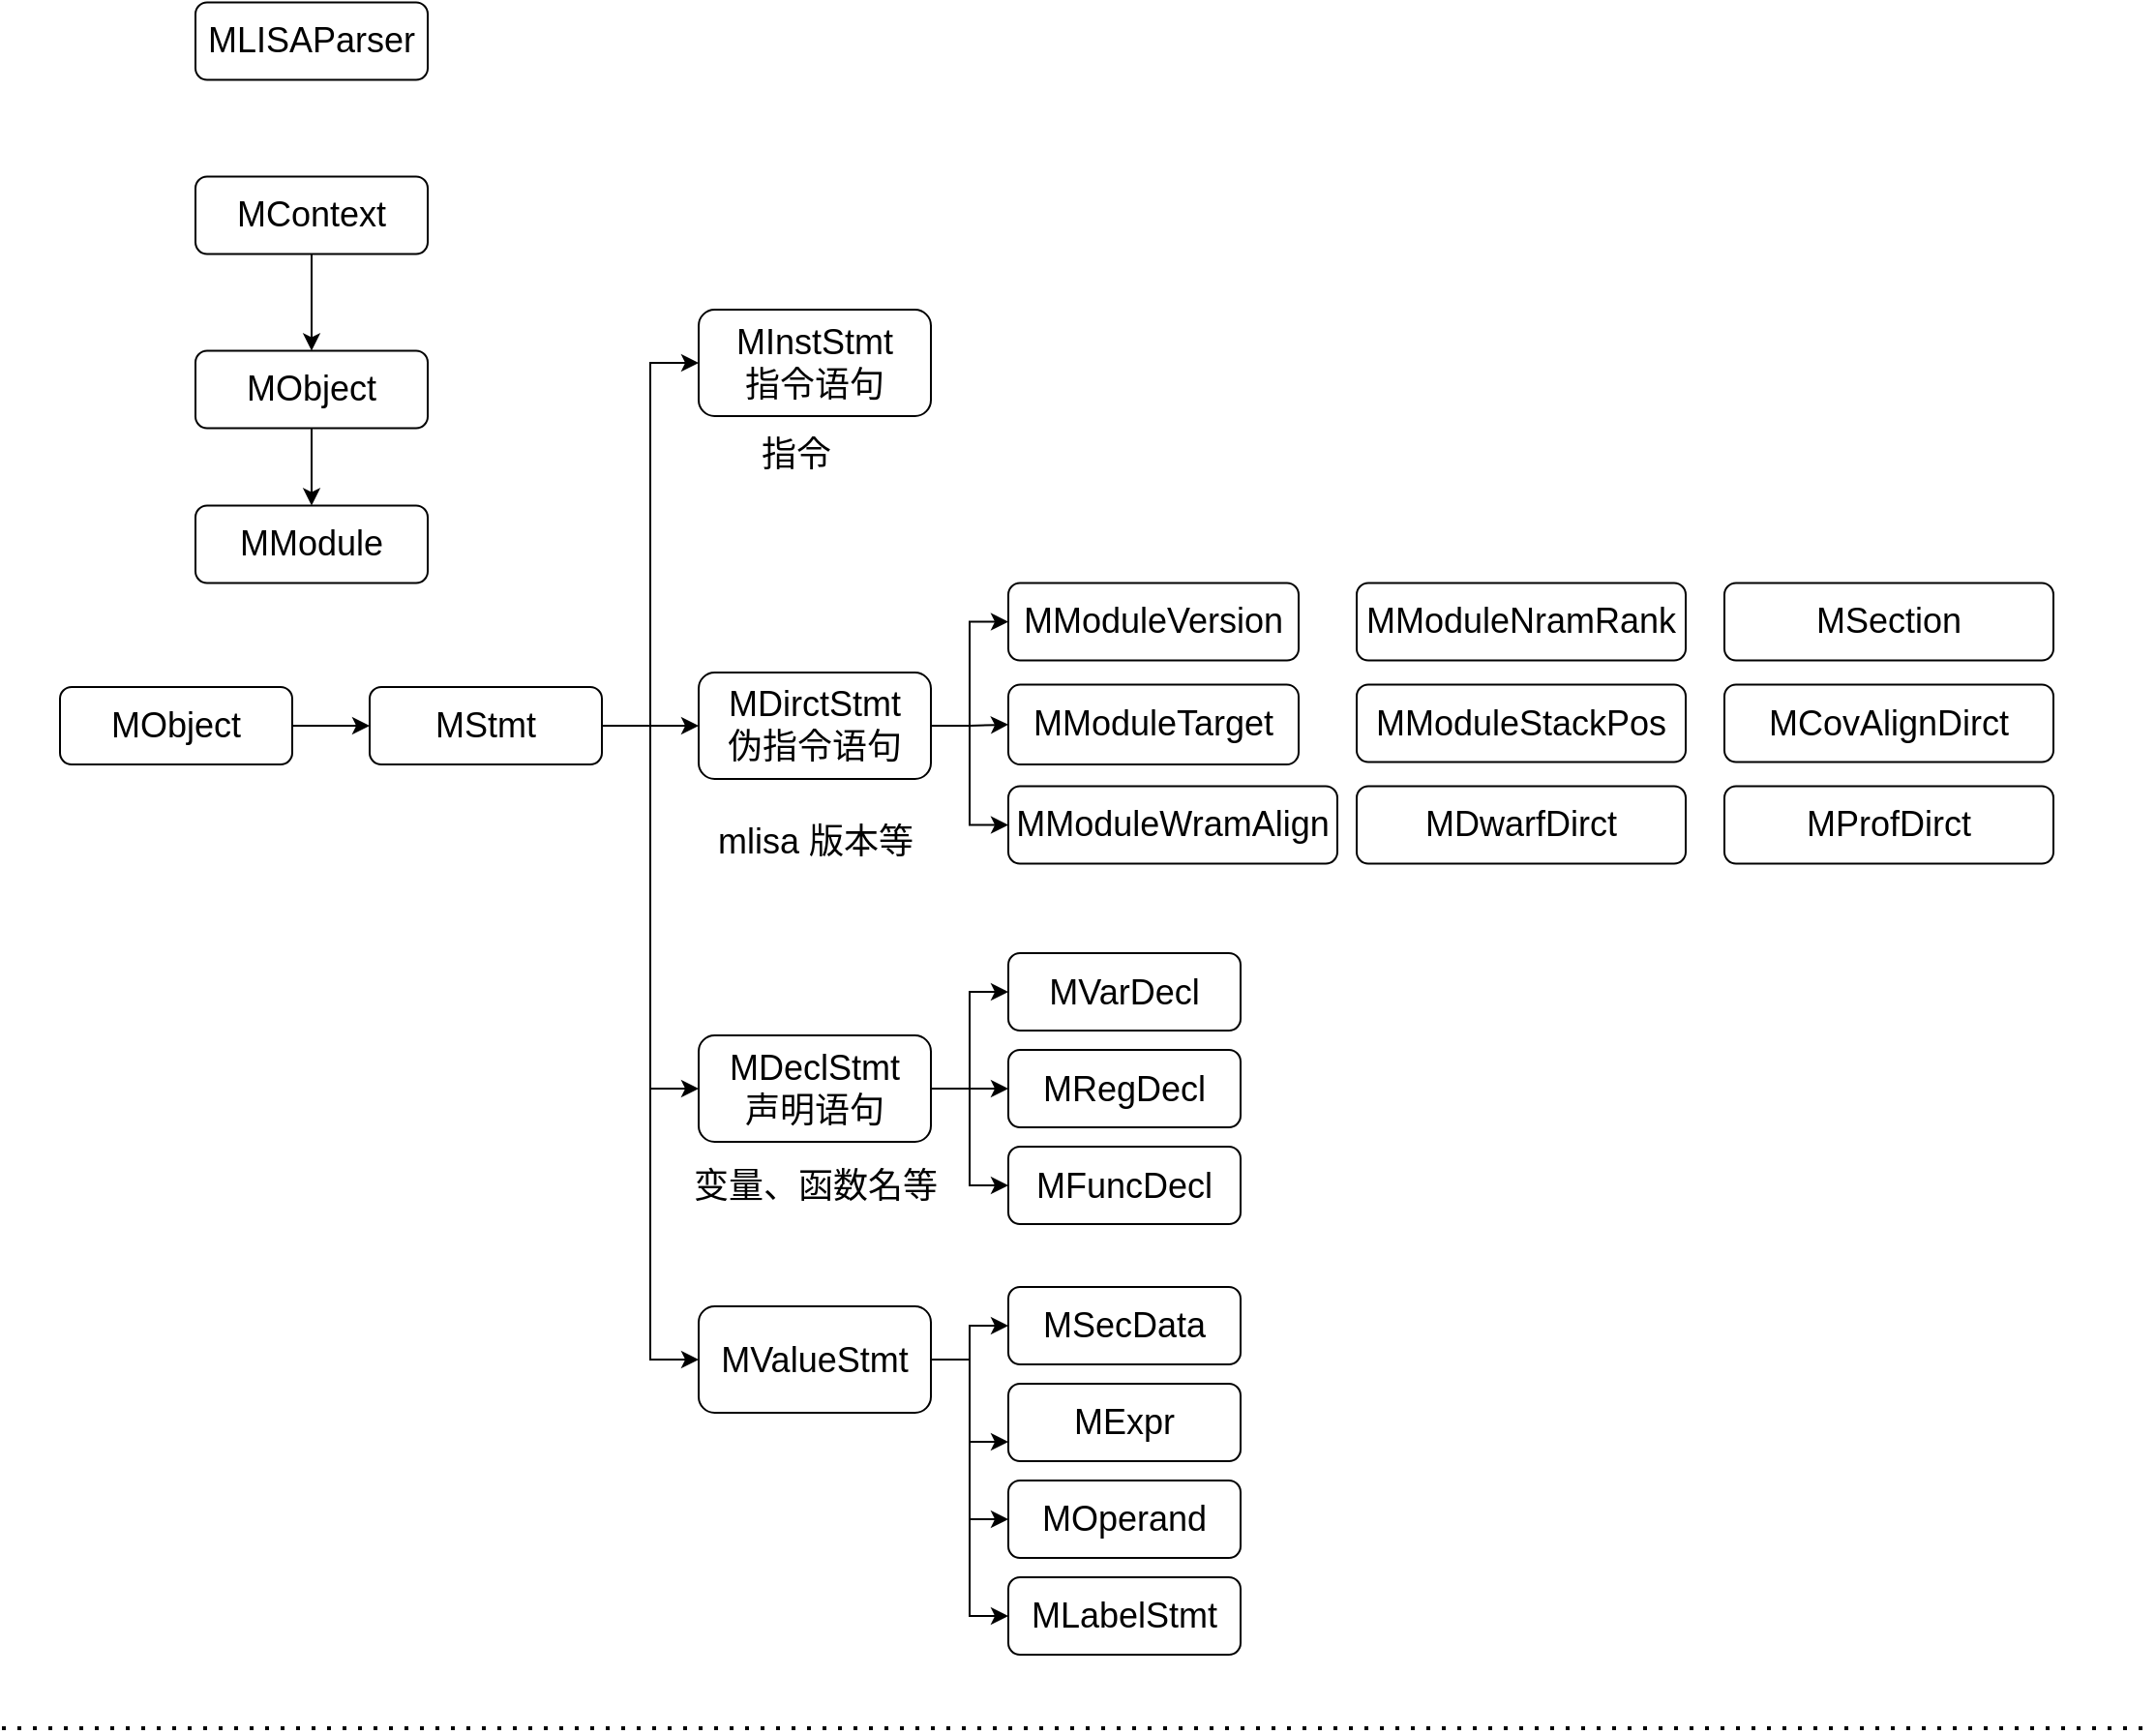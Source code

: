 <mxfile version="21.3.5" type="github">
  <diagram id="C5RBs43oDa-KdzZeNtuy" name="Page-1">
    <mxGraphModel dx="1362" dy="775" grid="1" gridSize="10" guides="1" tooltips="1" connect="1" arrows="1" fold="1" page="1" pageScale="1" pageWidth="827" pageHeight="1169" math="0" shadow="0">
      <root>
        <mxCell id="WIyWlLk6GJQsqaUBKTNV-0" />
        <mxCell id="WIyWlLk6GJQsqaUBKTNV-1" parent="WIyWlLk6GJQsqaUBKTNV-0" />
        <mxCell id="WIyWlLk6GJQsqaUBKTNV-3" value="&lt;font style=&quot;font-size: 18px;&quot;&gt;MLISAParser&lt;/font&gt;" style="rounded=1;whiteSpace=wrap;html=1;fontSize=12;glass=0;strokeWidth=1;shadow=0;" parent="WIyWlLk6GJQsqaUBKTNV-1" vertex="1">
          <mxGeometry x="130" y="18.25" width="120" height="40" as="geometry" />
        </mxCell>
        <mxCell id="y_5E3IoeFNJCKNngxXXu-0" value="&lt;font style=&quot;font-size: 18px;&quot;&gt;MModule&lt;/font&gt;" style="rounded=1;whiteSpace=wrap;html=1;fontSize=12;glass=0;strokeWidth=1;shadow=0;" vertex="1" parent="WIyWlLk6GJQsqaUBKTNV-1">
          <mxGeometry x="130" y="278.25" width="120" height="40" as="geometry" />
        </mxCell>
        <mxCell id="y_5E3IoeFNJCKNngxXXu-2" style="edgeStyle=orthogonalEdgeStyle;rounded=0;orthogonalLoop=1;jettySize=auto;html=1;exitX=0.5;exitY=1;exitDx=0;exitDy=0;entryX=0.5;entryY=0;entryDx=0;entryDy=0;" edge="1" parent="WIyWlLk6GJQsqaUBKTNV-1" source="y_5E3IoeFNJCKNngxXXu-1" target="y_5E3IoeFNJCKNngxXXu-0">
          <mxGeometry relative="1" as="geometry" />
        </mxCell>
        <mxCell id="y_5E3IoeFNJCKNngxXXu-1" value="&lt;font style=&quot;font-size: 18px;&quot;&gt;MObject&lt;/font&gt;" style="rounded=1;whiteSpace=wrap;html=1;fontSize=12;glass=0;strokeWidth=1;shadow=0;" vertex="1" parent="WIyWlLk6GJQsqaUBKTNV-1">
          <mxGeometry x="130" y="198.25" width="120" height="40" as="geometry" />
        </mxCell>
        <mxCell id="y_5E3IoeFNJCKNngxXXu-4" style="edgeStyle=orthogonalEdgeStyle;rounded=0;orthogonalLoop=1;jettySize=auto;html=1;exitX=0.5;exitY=1;exitDx=0;exitDy=0;" edge="1" parent="WIyWlLk6GJQsqaUBKTNV-1" source="y_5E3IoeFNJCKNngxXXu-3" target="y_5E3IoeFNJCKNngxXXu-1">
          <mxGeometry relative="1" as="geometry" />
        </mxCell>
        <mxCell id="y_5E3IoeFNJCKNngxXXu-3" value="&lt;font style=&quot;font-size: 18px;&quot;&gt;MContext&lt;/font&gt;" style="rounded=1;whiteSpace=wrap;html=1;fontSize=12;glass=0;strokeWidth=1;shadow=0;" vertex="1" parent="WIyWlLk6GJQsqaUBKTNV-1">
          <mxGeometry x="130" y="108.25" width="120" height="40" as="geometry" />
        </mxCell>
        <mxCell id="y_5E3IoeFNJCKNngxXXu-11" style="edgeStyle=orthogonalEdgeStyle;rounded=0;orthogonalLoop=1;jettySize=auto;html=1;exitX=1;exitY=0.5;exitDx=0;exitDy=0;" edge="1" parent="WIyWlLk6GJQsqaUBKTNV-1" source="y_5E3IoeFNJCKNngxXXu-5" target="y_5E3IoeFNJCKNngxXXu-9">
          <mxGeometry relative="1" as="geometry" />
        </mxCell>
        <mxCell id="y_5E3IoeFNJCKNngxXXu-12" style="edgeStyle=orthogonalEdgeStyle;rounded=0;orthogonalLoop=1;jettySize=auto;html=1;exitX=1;exitY=0.5;exitDx=0;exitDy=0;entryX=0;entryY=0.5;entryDx=0;entryDy=0;" edge="1" parent="WIyWlLk6GJQsqaUBKTNV-1" source="y_5E3IoeFNJCKNngxXXu-5" target="y_5E3IoeFNJCKNngxXXu-8">
          <mxGeometry relative="1" as="geometry" />
        </mxCell>
        <mxCell id="y_5E3IoeFNJCKNngxXXu-13" style="edgeStyle=orthogonalEdgeStyle;rounded=0;orthogonalLoop=1;jettySize=auto;html=1;exitX=1;exitY=0.5;exitDx=0;exitDy=0;entryX=0;entryY=0.5;entryDx=0;entryDy=0;" edge="1" parent="WIyWlLk6GJQsqaUBKTNV-1" source="y_5E3IoeFNJCKNngxXXu-5" target="y_5E3IoeFNJCKNngxXXu-10">
          <mxGeometry relative="1" as="geometry" />
        </mxCell>
        <mxCell id="y_5E3IoeFNJCKNngxXXu-35" style="edgeStyle=orthogonalEdgeStyle;rounded=0;orthogonalLoop=1;jettySize=auto;html=1;exitX=1;exitY=0.5;exitDx=0;exitDy=0;entryX=0;entryY=0.5;entryDx=0;entryDy=0;" edge="1" parent="WIyWlLk6GJQsqaUBKTNV-1" source="y_5E3IoeFNJCKNngxXXu-5" target="y_5E3IoeFNJCKNngxXXu-34">
          <mxGeometry relative="1" as="geometry" />
        </mxCell>
        <mxCell id="y_5E3IoeFNJCKNngxXXu-5" value="&lt;font style=&quot;font-size: 18px;&quot;&gt;MStmt&lt;/font&gt;" style="rounded=1;whiteSpace=wrap;html=1;fontSize=12;glass=0;strokeWidth=1;shadow=0;" vertex="1" parent="WIyWlLk6GJQsqaUBKTNV-1">
          <mxGeometry x="220" y="372" width="120" height="40" as="geometry" />
        </mxCell>
        <mxCell id="y_5E3IoeFNJCKNngxXXu-7" style="edgeStyle=orthogonalEdgeStyle;rounded=0;orthogonalLoop=1;jettySize=auto;html=1;exitX=1;exitY=0.5;exitDx=0;exitDy=0;entryX=0;entryY=0.5;entryDx=0;entryDy=0;" edge="1" parent="WIyWlLk6GJQsqaUBKTNV-1" source="y_5E3IoeFNJCKNngxXXu-6" target="y_5E3IoeFNJCKNngxXXu-5">
          <mxGeometry relative="1" as="geometry" />
        </mxCell>
        <mxCell id="y_5E3IoeFNJCKNngxXXu-6" value="&lt;font style=&quot;font-size: 18px;&quot;&gt;MObject&lt;/font&gt;" style="rounded=1;whiteSpace=wrap;html=1;fontSize=12;glass=0;strokeWidth=1;shadow=0;" vertex="1" parent="WIyWlLk6GJQsqaUBKTNV-1">
          <mxGeometry x="60" y="372" width="120" height="40" as="geometry" />
        </mxCell>
        <mxCell id="y_5E3IoeFNJCKNngxXXu-8" value="&lt;font style=&quot;font-size: 18px;&quot;&gt;MInstStmt&lt;br&gt;指令语句&lt;br&gt;&lt;/font&gt;" style="rounded=1;whiteSpace=wrap;html=1;fontSize=12;glass=0;strokeWidth=1;shadow=0;" vertex="1" parent="WIyWlLk6GJQsqaUBKTNV-1">
          <mxGeometry x="390" y="177" width="120" height="55" as="geometry" />
        </mxCell>
        <mxCell id="y_5E3IoeFNJCKNngxXXu-44" style="edgeStyle=orthogonalEdgeStyle;rounded=0;orthogonalLoop=1;jettySize=auto;html=1;exitX=1;exitY=0.5;exitDx=0;exitDy=0;entryX=0;entryY=0.5;entryDx=0;entryDy=0;" edge="1" parent="WIyWlLk6GJQsqaUBKTNV-1" source="y_5E3IoeFNJCKNngxXXu-9" target="y_5E3IoeFNJCKNngxXXu-24">
          <mxGeometry relative="1" as="geometry" />
        </mxCell>
        <mxCell id="y_5E3IoeFNJCKNngxXXu-45" style="edgeStyle=orthogonalEdgeStyle;rounded=0;orthogonalLoop=1;jettySize=auto;html=1;exitX=1;exitY=0.5;exitDx=0;exitDy=0;entryX=0;entryY=0.5;entryDx=0;entryDy=0;" edge="1" parent="WIyWlLk6GJQsqaUBKTNV-1" source="y_5E3IoeFNJCKNngxXXu-9" target="y_5E3IoeFNJCKNngxXXu-25">
          <mxGeometry relative="1" as="geometry" />
        </mxCell>
        <mxCell id="y_5E3IoeFNJCKNngxXXu-46" style="edgeStyle=orthogonalEdgeStyle;rounded=0;orthogonalLoop=1;jettySize=auto;html=1;exitX=1;exitY=0.5;exitDx=0;exitDy=0;entryX=0;entryY=0.5;entryDx=0;entryDy=0;" edge="1" parent="WIyWlLk6GJQsqaUBKTNV-1" source="y_5E3IoeFNJCKNngxXXu-9" target="y_5E3IoeFNJCKNngxXXu-26">
          <mxGeometry relative="1" as="geometry" />
        </mxCell>
        <mxCell id="y_5E3IoeFNJCKNngxXXu-9" value="&lt;font style=&quot;font-size: 18px;&quot;&gt;MDirctStmt&lt;br&gt;伪指令语句&lt;br&gt;&lt;/font&gt;" style="rounded=1;whiteSpace=wrap;html=1;fontSize=12;glass=0;strokeWidth=1;shadow=0;" vertex="1" parent="WIyWlLk6GJQsqaUBKTNV-1">
          <mxGeometry x="390" y="364.5" width="120" height="55" as="geometry" />
        </mxCell>
        <mxCell id="y_5E3IoeFNJCKNngxXXu-20" style="edgeStyle=orthogonalEdgeStyle;rounded=0;orthogonalLoop=1;jettySize=auto;html=1;exitX=1;exitY=0.5;exitDx=0;exitDy=0;entryX=0;entryY=0.5;entryDx=0;entryDy=0;" edge="1" parent="WIyWlLk6GJQsqaUBKTNV-1" source="y_5E3IoeFNJCKNngxXXu-10" target="y_5E3IoeFNJCKNngxXXu-17">
          <mxGeometry relative="1" as="geometry" />
        </mxCell>
        <mxCell id="y_5E3IoeFNJCKNngxXXu-22" style="edgeStyle=orthogonalEdgeStyle;rounded=0;orthogonalLoop=1;jettySize=auto;html=1;exitX=1;exitY=0.5;exitDx=0;exitDy=0;entryX=0;entryY=0.5;entryDx=0;entryDy=0;" edge="1" parent="WIyWlLk6GJQsqaUBKTNV-1" source="y_5E3IoeFNJCKNngxXXu-10" target="y_5E3IoeFNJCKNngxXXu-18">
          <mxGeometry relative="1" as="geometry" />
        </mxCell>
        <mxCell id="y_5E3IoeFNJCKNngxXXu-23" style="edgeStyle=orthogonalEdgeStyle;rounded=0;orthogonalLoop=1;jettySize=auto;html=1;exitX=1;exitY=0.5;exitDx=0;exitDy=0;entryX=0;entryY=0.5;entryDx=0;entryDy=0;" edge="1" parent="WIyWlLk6GJQsqaUBKTNV-1" source="y_5E3IoeFNJCKNngxXXu-10" target="y_5E3IoeFNJCKNngxXXu-19">
          <mxGeometry relative="1" as="geometry" />
        </mxCell>
        <mxCell id="y_5E3IoeFNJCKNngxXXu-10" value="&lt;font style=&quot;font-size: 18px;&quot;&gt;MDeclStmt&lt;br&gt;声明语句&lt;br&gt;&lt;/font&gt;" style="rounded=1;whiteSpace=wrap;html=1;fontSize=12;glass=0;strokeWidth=1;shadow=0;" vertex="1" parent="WIyWlLk6GJQsqaUBKTNV-1">
          <mxGeometry x="390" y="552" width="120" height="55" as="geometry" />
        </mxCell>
        <mxCell id="y_5E3IoeFNJCKNngxXXu-14" value="&lt;font style=&quot;font-size: 18px;&quot;&gt;指令&lt;/font&gt;" style="text;html=1;align=center;verticalAlign=middle;resizable=0;points=[];autosize=1;strokeColor=none;fillColor=none;" vertex="1" parent="WIyWlLk6GJQsqaUBKTNV-1">
          <mxGeometry x="410" y="232" width="60" height="40" as="geometry" />
        </mxCell>
        <mxCell id="y_5E3IoeFNJCKNngxXXu-15" value="&lt;font style=&quot;font-size: 18px;&quot;&gt;mlisa 版本等&lt;/font&gt;" style="text;html=1;align=center;verticalAlign=middle;resizable=0;points=[];autosize=1;strokeColor=none;fillColor=none;" vertex="1" parent="WIyWlLk6GJQsqaUBKTNV-1">
          <mxGeometry x="390" y="432" width="120" height="40" as="geometry" />
        </mxCell>
        <mxCell id="y_5E3IoeFNJCKNngxXXu-16" value="&lt;font style=&quot;font-size: 18px;&quot;&gt;变量、函数名等&lt;/font&gt;" style="text;html=1;align=center;verticalAlign=middle;resizable=0;points=[];autosize=1;strokeColor=none;fillColor=none;" vertex="1" parent="WIyWlLk6GJQsqaUBKTNV-1">
          <mxGeometry x="375" y="609.5" width="150" height="40" as="geometry" />
        </mxCell>
        <mxCell id="y_5E3IoeFNJCKNngxXXu-17" value="&lt;font style=&quot;font-size: 18px;&quot;&gt;MVarDecl&lt;/font&gt;" style="rounded=1;whiteSpace=wrap;html=1;fontSize=12;glass=0;strokeWidth=1;shadow=0;" vertex="1" parent="WIyWlLk6GJQsqaUBKTNV-1">
          <mxGeometry x="550" y="509.5" width="120" height="40" as="geometry" />
        </mxCell>
        <mxCell id="y_5E3IoeFNJCKNngxXXu-18" value="&lt;font style=&quot;font-size: 18px;&quot;&gt;MRegDecl&lt;/font&gt;" style="rounded=1;whiteSpace=wrap;html=1;fontSize=12;glass=0;strokeWidth=1;shadow=0;" vertex="1" parent="WIyWlLk6GJQsqaUBKTNV-1">
          <mxGeometry x="550" y="559.5" width="120" height="40" as="geometry" />
        </mxCell>
        <mxCell id="y_5E3IoeFNJCKNngxXXu-19" value="&lt;font style=&quot;font-size: 18px;&quot;&gt;MFuncDecl&lt;/font&gt;" style="rounded=1;whiteSpace=wrap;html=1;fontSize=12;glass=0;strokeWidth=1;shadow=0;" vertex="1" parent="WIyWlLk6GJQsqaUBKTNV-1">
          <mxGeometry x="550" y="609.5" width="120" height="40" as="geometry" />
        </mxCell>
        <mxCell id="y_5E3IoeFNJCKNngxXXu-24" value="&lt;font style=&quot;font-size: 18px;&quot;&gt;MModuleVersion&lt;/font&gt;" style="rounded=1;whiteSpace=wrap;html=1;fontSize=12;glass=0;strokeWidth=1;shadow=0;" vertex="1" parent="WIyWlLk6GJQsqaUBKTNV-1">
          <mxGeometry x="550" y="318.25" width="150" height="40" as="geometry" />
        </mxCell>
        <mxCell id="y_5E3IoeFNJCKNngxXXu-25" value="&lt;font style=&quot;font-size: 18px;&quot;&gt;MModuleTarget&lt;/font&gt;" style="rounded=1;whiteSpace=wrap;html=1;fontSize=12;glass=0;strokeWidth=1;shadow=0;" vertex="1" parent="WIyWlLk6GJQsqaUBKTNV-1">
          <mxGeometry x="550" y="370.75" width="150" height="41.25" as="geometry" />
        </mxCell>
        <mxCell id="y_5E3IoeFNJCKNngxXXu-26" value="&lt;font style=&quot;font-size: 18px;&quot;&gt;MModuleWramAlign&lt;/font&gt;" style="rounded=1;whiteSpace=wrap;html=1;fontSize=12;glass=0;strokeWidth=1;shadow=0;" vertex="1" parent="WIyWlLk6GJQsqaUBKTNV-1">
          <mxGeometry x="550" y="423.25" width="170" height="40" as="geometry" />
        </mxCell>
        <mxCell id="y_5E3IoeFNJCKNngxXXu-28" value="&lt;font style=&quot;font-size: 18px;&quot;&gt;MModuleNramRank&lt;/font&gt;" style="rounded=1;whiteSpace=wrap;html=1;fontSize=12;glass=0;strokeWidth=1;shadow=0;" vertex="1" parent="WIyWlLk6GJQsqaUBKTNV-1">
          <mxGeometry x="730" y="318.25" width="170" height="40" as="geometry" />
        </mxCell>
        <mxCell id="y_5E3IoeFNJCKNngxXXu-29" value="&lt;font style=&quot;font-size: 18px;&quot;&gt;MModuleStackPos&lt;/font&gt;" style="rounded=1;whiteSpace=wrap;html=1;fontSize=12;glass=0;strokeWidth=1;shadow=0;" vertex="1" parent="WIyWlLk6GJQsqaUBKTNV-1">
          <mxGeometry x="730" y="370.75" width="170" height="40" as="geometry" />
        </mxCell>
        <mxCell id="y_5E3IoeFNJCKNngxXXu-30" value="&lt;font style=&quot;font-size: 18px;&quot;&gt;MDwarfDirct&lt;/font&gt;" style="rounded=1;whiteSpace=wrap;html=1;fontSize=12;glass=0;strokeWidth=1;shadow=0;" vertex="1" parent="WIyWlLk6GJQsqaUBKTNV-1">
          <mxGeometry x="730" y="423.25" width="170" height="40" as="geometry" />
        </mxCell>
        <mxCell id="y_5E3IoeFNJCKNngxXXu-31" value="&lt;font style=&quot;font-size: 18px;&quot;&gt;MSection&lt;/font&gt;" style="rounded=1;whiteSpace=wrap;html=1;fontSize=12;glass=0;strokeWidth=1;shadow=0;" vertex="1" parent="WIyWlLk6GJQsqaUBKTNV-1">
          <mxGeometry x="920" y="318.25" width="170" height="40" as="geometry" />
        </mxCell>
        <mxCell id="y_5E3IoeFNJCKNngxXXu-32" value="&lt;font style=&quot;font-size: 18px;&quot;&gt;MCovAlignDirct&lt;/font&gt;" style="rounded=1;whiteSpace=wrap;html=1;fontSize=12;glass=0;strokeWidth=1;shadow=0;" vertex="1" parent="WIyWlLk6GJQsqaUBKTNV-1">
          <mxGeometry x="920" y="370.75" width="170" height="40" as="geometry" />
        </mxCell>
        <mxCell id="y_5E3IoeFNJCKNngxXXu-33" value="&lt;font style=&quot;font-size: 18px;&quot;&gt;MProfDirct&lt;/font&gt;" style="rounded=1;whiteSpace=wrap;html=1;fontSize=12;glass=0;strokeWidth=1;shadow=0;" vertex="1" parent="WIyWlLk6GJQsqaUBKTNV-1">
          <mxGeometry x="920" y="423.25" width="170" height="40" as="geometry" />
        </mxCell>
        <mxCell id="y_5E3IoeFNJCKNngxXXu-40" style="edgeStyle=orthogonalEdgeStyle;rounded=0;orthogonalLoop=1;jettySize=auto;html=1;exitX=1;exitY=0.5;exitDx=0;exitDy=0;entryX=0;entryY=0.5;entryDx=0;entryDy=0;" edge="1" parent="WIyWlLk6GJQsqaUBKTNV-1" source="y_5E3IoeFNJCKNngxXXu-34" target="y_5E3IoeFNJCKNngxXXu-36">
          <mxGeometry relative="1" as="geometry" />
        </mxCell>
        <mxCell id="y_5E3IoeFNJCKNngxXXu-41" style="edgeStyle=orthogonalEdgeStyle;rounded=0;orthogonalLoop=1;jettySize=auto;html=1;exitX=1;exitY=0.5;exitDx=0;exitDy=0;entryX=0;entryY=0.75;entryDx=0;entryDy=0;" edge="1" parent="WIyWlLk6GJQsqaUBKTNV-1" source="y_5E3IoeFNJCKNngxXXu-34" target="y_5E3IoeFNJCKNngxXXu-37">
          <mxGeometry relative="1" as="geometry" />
        </mxCell>
        <mxCell id="y_5E3IoeFNJCKNngxXXu-42" style="edgeStyle=orthogonalEdgeStyle;rounded=0;orthogonalLoop=1;jettySize=auto;html=1;exitX=1;exitY=0.5;exitDx=0;exitDy=0;entryX=0;entryY=0.5;entryDx=0;entryDy=0;" edge="1" parent="WIyWlLk6GJQsqaUBKTNV-1" source="y_5E3IoeFNJCKNngxXXu-34" target="y_5E3IoeFNJCKNngxXXu-38">
          <mxGeometry relative="1" as="geometry" />
        </mxCell>
        <mxCell id="y_5E3IoeFNJCKNngxXXu-43" style="edgeStyle=orthogonalEdgeStyle;rounded=0;orthogonalLoop=1;jettySize=auto;html=1;exitX=1;exitY=0.5;exitDx=0;exitDy=0;entryX=0;entryY=0.5;entryDx=0;entryDy=0;" edge="1" parent="WIyWlLk6GJQsqaUBKTNV-1" source="y_5E3IoeFNJCKNngxXXu-34" target="y_5E3IoeFNJCKNngxXXu-39">
          <mxGeometry relative="1" as="geometry" />
        </mxCell>
        <mxCell id="y_5E3IoeFNJCKNngxXXu-34" value="&lt;font style=&quot;font-size: 18px;&quot;&gt;MValueStmt&lt;br&gt;&lt;/font&gt;" style="rounded=1;whiteSpace=wrap;html=1;fontSize=12;glass=0;strokeWidth=1;shadow=0;" vertex="1" parent="WIyWlLk6GJQsqaUBKTNV-1">
          <mxGeometry x="390" y="692" width="120" height="55" as="geometry" />
        </mxCell>
        <mxCell id="y_5E3IoeFNJCKNngxXXu-36" value="&lt;font style=&quot;font-size: 18px;&quot;&gt;MSecData&lt;/font&gt;" style="rounded=1;whiteSpace=wrap;html=1;fontSize=12;glass=0;strokeWidth=1;shadow=0;" vertex="1" parent="WIyWlLk6GJQsqaUBKTNV-1">
          <mxGeometry x="550" y="682" width="120" height="40" as="geometry" />
        </mxCell>
        <mxCell id="y_5E3IoeFNJCKNngxXXu-37" value="&lt;font style=&quot;font-size: 18px;&quot;&gt;MExpr&lt;/font&gt;" style="rounded=1;whiteSpace=wrap;html=1;fontSize=12;glass=0;strokeWidth=1;shadow=0;" vertex="1" parent="WIyWlLk6GJQsqaUBKTNV-1">
          <mxGeometry x="550" y="732" width="120" height="40" as="geometry" />
        </mxCell>
        <mxCell id="y_5E3IoeFNJCKNngxXXu-38" value="&lt;font style=&quot;font-size: 18px;&quot;&gt;MOperand&lt;/font&gt;" style="rounded=1;whiteSpace=wrap;html=1;fontSize=12;glass=0;strokeWidth=1;shadow=0;" vertex="1" parent="WIyWlLk6GJQsqaUBKTNV-1">
          <mxGeometry x="550" y="782" width="120" height="40" as="geometry" />
        </mxCell>
        <mxCell id="y_5E3IoeFNJCKNngxXXu-39" value="&lt;font style=&quot;font-size: 18px;&quot;&gt;MLabelStmt&lt;/font&gt;" style="rounded=1;whiteSpace=wrap;html=1;fontSize=12;glass=0;strokeWidth=1;shadow=0;" vertex="1" parent="WIyWlLk6GJQsqaUBKTNV-1">
          <mxGeometry x="550" y="832" width="120" height="40" as="geometry" />
        </mxCell>
        <mxCell id="y_5E3IoeFNJCKNngxXXu-47" value="" style="endArrow=none;dashed=1;html=1;dashPattern=1 3;strokeWidth=2;rounded=0;" edge="1" parent="WIyWlLk6GJQsqaUBKTNV-1">
          <mxGeometry width="50" height="50" relative="1" as="geometry">
            <mxPoint x="30" y="910" as="sourcePoint" />
            <mxPoint x="1140" y="910" as="targetPoint" />
          </mxGeometry>
        </mxCell>
      </root>
    </mxGraphModel>
  </diagram>
</mxfile>
